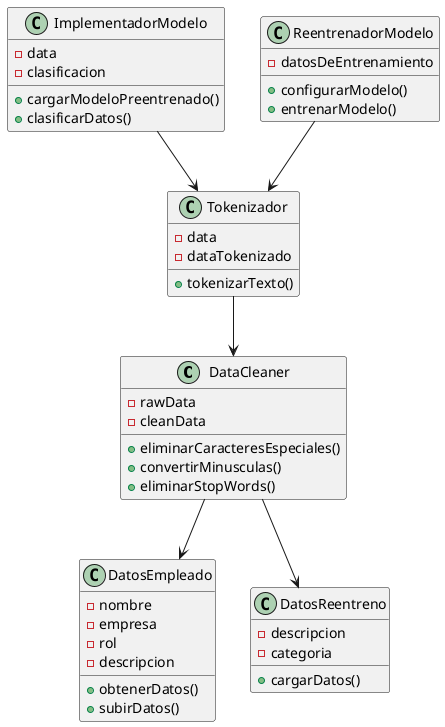 @startuml 

DataCleaner --> DatosEmpleado
DataCleaner --> DatosReentreno
Tokenizador --> DataCleaner
ImplementadorModelo --> Tokenizador
ReentrenadorModelo --> Tokenizador

class DatosEmpleado{
    - nombre
    - empresa
    - rol 
    - descripcion
    + obtenerDatos()
    + subirDatos()
}

class DataCleaner{
    - rawData
    - cleanData
    + eliminarCaracteresEspeciales()
    + convertirMinusculas()
    + eliminarStopWords()
}


class DatosReentreno{
    - descripcion
    - categoria
    +cargarDatos()
}

class ImplementadorModelo{
    - data
    - clasificacion
    + cargarModeloPreentrenado()
    + clasificarDatos()
}


class ReentrenadorModelo{
    - datosDeEntrenamiento
    + configurarModelo()
    + entrenarModelo()
}

class Tokenizador{
    - data 
    - dataTokenizado
    + tokenizarTexto()
}

@enduml
